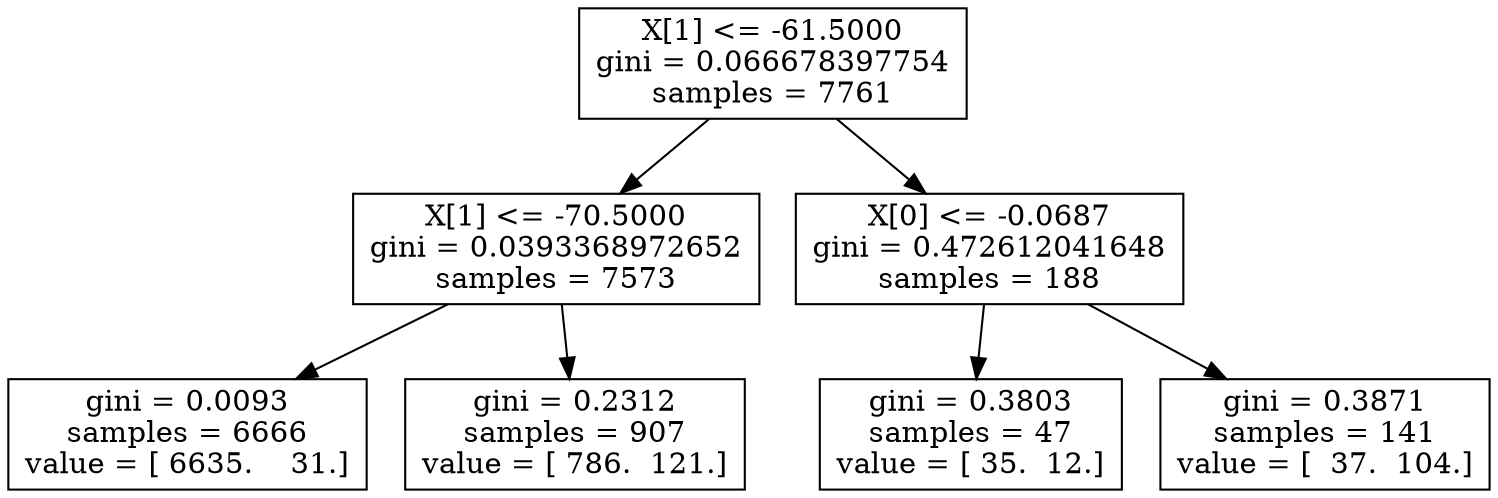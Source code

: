 digraph Tree {
0 [label="X[1] <= -61.5000\ngini = 0.066678397754\nsamples = 7761", shape="box"] ;
1 [label="X[1] <= -70.5000\ngini = 0.0393368972652\nsamples = 7573", shape="box"] ;
0 -> 1 ;
2 [label="gini = 0.0093\nsamples = 6666\nvalue = [ 6635.    31.]", shape="box"] ;
1 -> 2 ;
3 [label="gini = 0.2312\nsamples = 907\nvalue = [ 786.  121.]", shape="box"] ;
1 -> 3 ;
4 [label="X[0] <= -0.0687\ngini = 0.472612041648\nsamples = 188", shape="box"] ;
0 -> 4 ;
5 [label="gini = 0.3803\nsamples = 47\nvalue = [ 35.  12.]", shape="box"] ;
4 -> 5 ;
6 [label="gini = 0.3871\nsamples = 141\nvalue = [  37.  104.]", shape="box"] ;
4 -> 6 ;
}